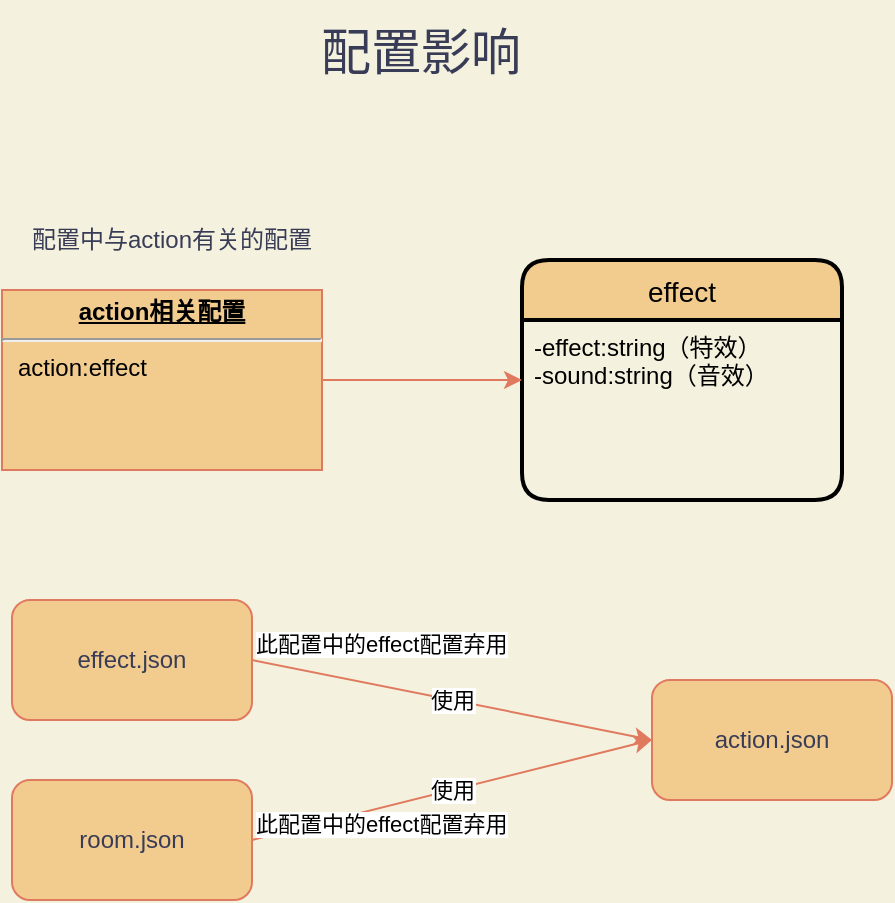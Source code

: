 <mxfile version="14.1.1" type="github">
  <diagram id="r3AOOftxwBA8Yt_m3llu" name="第 1 页">
    <mxGraphModel dx="1722" dy="943" grid="1" gridSize="10" guides="1" tooltips="1" connect="1" arrows="1" fold="1" page="1" pageScale="1" pageWidth="1169" pageHeight="800" background="#F4F1DE" math="0" shadow="0">
      <root>
        <mxCell id="0" />
        <mxCell id="1" parent="0" />
        <mxCell id="TmJ8wooeTKJLp8MlKjnU-5" value="&lt;span style=&quot;font-size: 25px&quot;&gt;配置影响&lt;/span&gt;" style="text;html=1;strokeColor=none;fillColor=none;align=center;verticalAlign=middle;whiteSpace=wrap;rounded=0;sketch=0;fontColor=#393C56;" vertex="1" parent="1">
          <mxGeometry x="498" y="40" width="173" height="50" as="geometry" />
        </mxCell>
        <mxCell id="TmJ8wooeTKJLp8MlKjnU-17" value="effect.json" style="rounded=1;whiteSpace=wrap;html=1;sketch=0;strokeColor=#E07A5F;fillColor=#F2CC8F;fontColor=#393C56;" vertex="1" parent="1">
          <mxGeometry x="380" y="340" width="120" height="60" as="geometry" />
        </mxCell>
        <mxCell id="TmJ8wooeTKJLp8MlKjnU-22" value="room.json" style="rounded=1;whiteSpace=wrap;html=1;sketch=0;strokeColor=#E07A5F;fillColor=#F2CC8F;fontColor=#393C56;" vertex="1" parent="1">
          <mxGeometry x="380" y="430" width="120" height="60" as="geometry" />
        </mxCell>
        <mxCell id="TmJ8wooeTKJLp8MlKjnU-26" value="action.json" style="rounded=1;whiteSpace=wrap;html=1;sketch=0;strokeColor=#E07A5F;fillColor=#F2CC8F;fontColor=#393C56;" vertex="1" parent="1">
          <mxGeometry x="700" y="380" width="120" height="60" as="geometry" />
        </mxCell>
        <mxCell id="TmJ8wooeTKJLp8MlKjnU-36" value="effect" style="swimlane;childLayout=stackLayout;horizontal=1;startSize=30;horizontalStack=0;rounded=1;fontSize=14;fontStyle=0;strokeWidth=2;resizeParent=0;resizeLast=1;shadow=0;dashed=0;align=center;sketch=0;fillColor=#F2CC8F;" vertex="1" parent="1">
          <mxGeometry x="635" y="170" width="160" height="120" as="geometry" />
        </mxCell>
        <mxCell id="TmJ8wooeTKJLp8MlKjnU-37" value="-effect:string（特效）&#xa;-sound:string（音效）" style="align=left;strokeColor=none;fillColor=none;spacingLeft=4;fontSize=12;verticalAlign=top;resizable=0;rotatable=0;part=1;" vertex="1" parent="TmJ8wooeTKJLp8MlKjnU-36">
          <mxGeometry y="30" width="160" height="90" as="geometry" />
        </mxCell>
        <mxCell id="TmJ8wooeTKJLp8MlKjnU-43" style="edgeStyle=orthogonalEdgeStyle;curved=0;rounded=1;sketch=0;orthogonalLoop=1;jettySize=auto;html=1;entryX=0;entryY=0.5;entryDx=0;entryDy=0;strokeColor=#E07A5F;fillColor=#F2CC8F;fontColor=#393C56;exitX=1;exitY=0.5;exitDx=0;exitDy=0;" edge="1" parent="1" source="TmJ8wooeTKJLp8MlKjnU-51" target="TmJ8wooeTKJLp8MlKjnU-36">
          <mxGeometry relative="1" as="geometry">
            <mxPoint x="540" y="230" as="sourcePoint" />
          </mxGeometry>
        </mxCell>
        <mxCell id="TmJ8wooeTKJLp8MlKjnU-44" value="" style="endArrow=classic;html=1;strokeColor=#E07A5F;fillColor=#F2CC8F;fontColor=#393C56;entryX=0;entryY=0.5;entryDx=0;entryDy=0;exitX=1;exitY=0.5;exitDx=0;exitDy=0;" edge="1" parent="1" source="TmJ8wooeTKJLp8MlKjnU-17" target="TmJ8wooeTKJLp8MlKjnU-26">
          <mxGeometry relative="1" as="geometry">
            <mxPoint x="480" y="370" as="sourcePoint" />
            <mxPoint x="640" y="370" as="targetPoint" />
          </mxGeometry>
        </mxCell>
        <mxCell id="TmJ8wooeTKJLp8MlKjnU-45" value="使用" style="edgeLabel;resizable=0;html=1;align=center;verticalAlign=middle;" connectable="0" vertex="1" parent="TmJ8wooeTKJLp8MlKjnU-44">
          <mxGeometry relative="1" as="geometry" />
        </mxCell>
        <mxCell id="TmJ8wooeTKJLp8MlKjnU-46" value="此配置中的effect配置弃用" style="edgeLabel;resizable=0;html=1;align=left;verticalAlign=bottom;" connectable="0" vertex="1" parent="TmJ8wooeTKJLp8MlKjnU-44">
          <mxGeometry x="-1" relative="1" as="geometry" />
        </mxCell>
        <mxCell id="TmJ8wooeTKJLp8MlKjnU-47" value="" style="endArrow=classic;html=1;strokeColor=#E07A5F;fillColor=#F2CC8F;fontColor=#393C56;exitX=1;exitY=0.5;exitDx=0;exitDy=0;entryX=0;entryY=0.5;entryDx=0;entryDy=0;" edge="1" parent="1" source="TmJ8wooeTKJLp8MlKjnU-22" target="TmJ8wooeTKJLp8MlKjnU-26">
          <mxGeometry relative="1" as="geometry">
            <mxPoint x="490" y="480" as="sourcePoint" />
            <mxPoint x="650" y="480" as="targetPoint" />
          </mxGeometry>
        </mxCell>
        <mxCell id="TmJ8wooeTKJLp8MlKjnU-48" value="使用" style="edgeLabel;resizable=0;html=1;align=center;verticalAlign=middle;" connectable="0" vertex="1" parent="TmJ8wooeTKJLp8MlKjnU-47">
          <mxGeometry relative="1" as="geometry" />
        </mxCell>
        <mxCell id="TmJ8wooeTKJLp8MlKjnU-49" value="此配置中的effect配置弃用" style="edgeLabel;resizable=0;html=1;align=left;verticalAlign=bottom;" connectable="0" vertex="1" parent="TmJ8wooeTKJLp8MlKjnU-47">
          <mxGeometry x="-1" relative="1" as="geometry" />
        </mxCell>
        <mxCell id="TmJ8wooeTKJLp8MlKjnU-50" value="配置中与action有关的配置" style="text;html=1;strokeColor=none;fillColor=none;align=center;verticalAlign=middle;whiteSpace=wrap;rounded=0;sketch=0;fontColor=#393C56;" vertex="1" parent="1">
          <mxGeometry x="385" y="150" width="150" height="20" as="geometry" />
        </mxCell>
        <mxCell id="TmJ8wooeTKJLp8MlKjnU-51" value="&lt;p style=&quot;margin: 0px ; margin-top: 4px ; text-align: center ; text-decoration: underline&quot;&gt;&lt;b&gt;action相关配置&lt;/b&gt;&lt;/p&gt;&lt;hr&gt;&lt;p style=&quot;margin: 0px ; margin-left: 8px&quot;&gt;action:effect&lt;br&gt;&lt;/p&gt;" style="verticalAlign=top;align=left;overflow=fill;fontSize=12;fontFamily=Helvetica;html=1;rounded=0;sketch=0;strokeColor=#E07A5F;fillColor=#F2CC8F;" vertex="1" parent="1">
          <mxGeometry x="375" y="185" width="160" height="90" as="geometry" />
        </mxCell>
      </root>
    </mxGraphModel>
  </diagram>
</mxfile>
